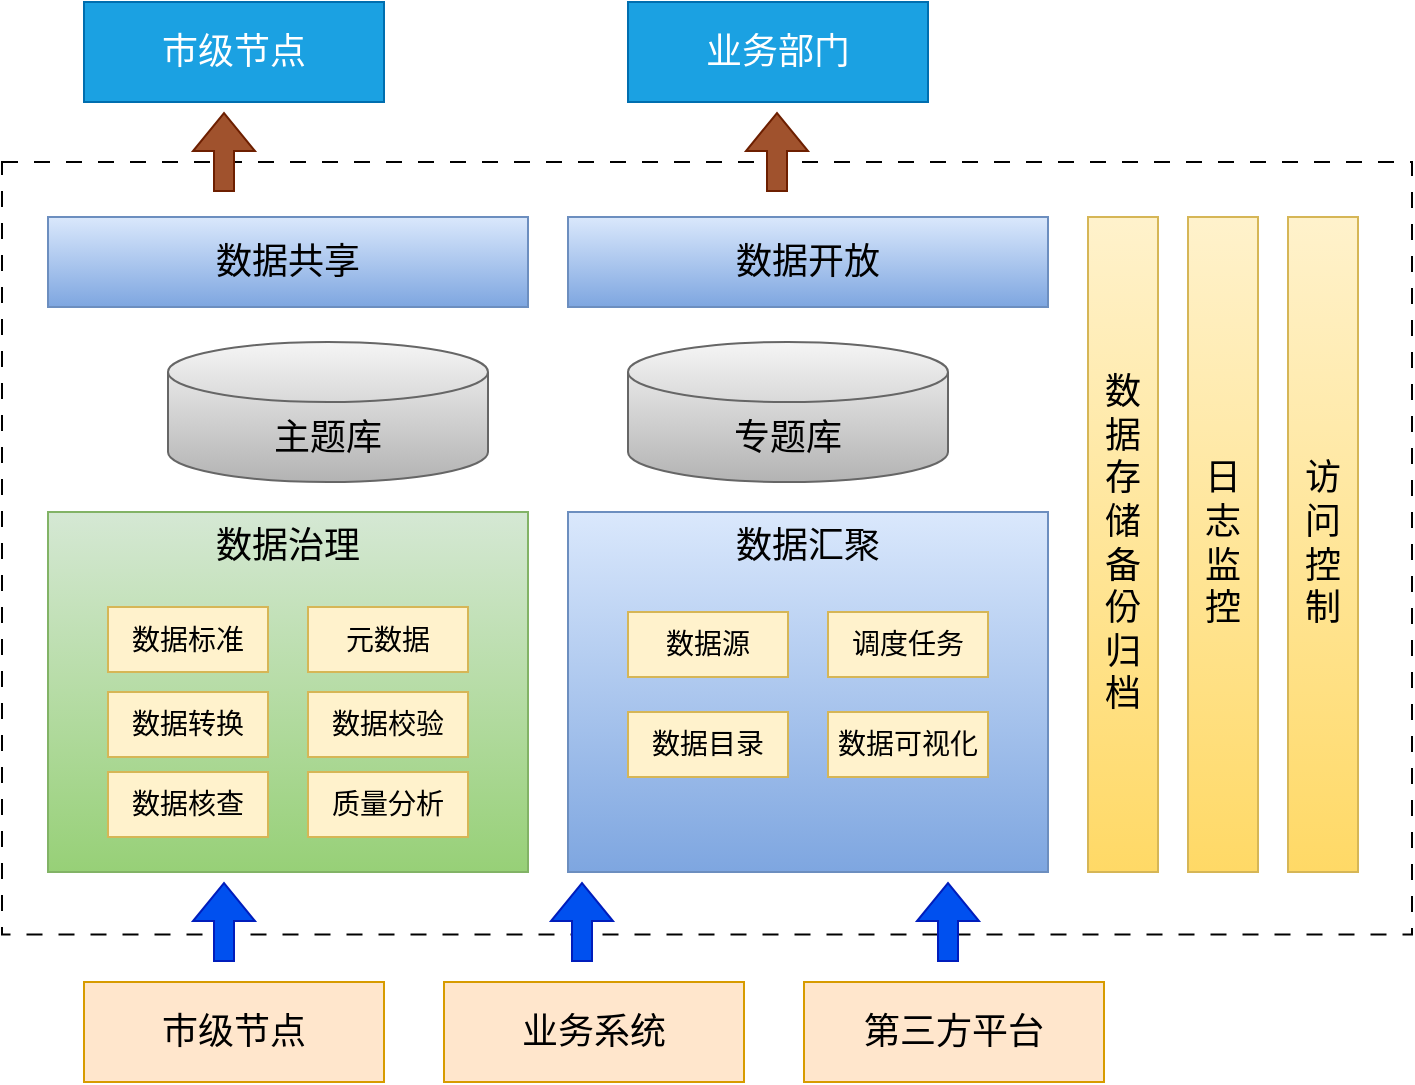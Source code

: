 <mxfile version="22.1.15" type="github">
  <diagram name="第 1 页" id="P0yK9BxI82mzCVYBc7bW">
    <mxGraphModel dx="2247" dy="758" grid="1" gridSize="10" guides="1" tooltips="1" connect="1" arrows="1" fold="1" page="1" pageScale="1" pageWidth="827" pageHeight="1169" math="0" shadow="0">
      <root>
        <mxCell id="0" />
        <mxCell id="1" parent="0" />
        <mxCell id="cJXVrUPONO5RYP6DDQ6k-61" value="" style="group" vertex="1" connectable="0" parent="1">
          <mxGeometry x="-780" y="440" width="705" height="540" as="geometry" />
        </mxCell>
        <mxCell id="cJXVrUPONO5RYP6DDQ6k-4" value="市级节点" style="rounded=0;whiteSpace=wrap;html=1;fontSize=18;fillColor=#ffe6cc;strokeColor=#d79b00;container=0;" vertex="1" parent="cJXVrUPONO5RYP6DDQ6k-61">
          <mxGeometry x="41" y="490" width="150" height="50" as="geometry" />
        </mxCell>
        <mxCell id="cJXVrUPONO5RYP6DDQ6k-41" value="业务系统" style="rounded=0;whiteSpace=wrap;html=1;fontSize=18;fillColor=#ffe6cc;strokeColor=#d79b00;container=0;" vertex="1" parent="cJXVrUPONO5RYP6DDQ6k-61">
          <mxGeometry x="221" y="490" width="150" height="50" as="geometry" />
        </mxCell>
        <mxCell id="cJXVrUPONO5RYP6DDQ6k-42" value="第三方平台" style="rounded=0;whiteSpace=wrap;html=1;fontSize=18;fillColor=#ffe6cc;strokeColor=#d79b00;container=0;" vertex="1" parent="cJXVrUPONO5RYP6DDQ6k-61">
          <mxGeometry x="401" y="490" width="150" height="50" as="geometry" />
        </mxCell>
        <mxCell id="cJXVrUPONO5RYP6DDQ6k-53" value="市级节点" style="rounded=0;whiteSpace=wrap;html=1;fontSize=18;fillColor=#1ba1e2;strokeColor=#006EAF;container=0;fontColor=#ffffff;" vertex="1" parent="cJXVrUPONO5RYP6DDQ6k-61">
          <mxGeometry x="41" width="150" height="50" as="geometry" />
        </mxCell>
        <mxCell id="cJXVrUPONO5RYP6DDQ6k-11" value="" style="rounded=0;whiteSpace=wrap;html=1;fontSize=18;dashed=1;dashPattern=8 8;container=0;" vertex="1" parent="cJXVrUPONO5RYP6DDQ6k-61">
          <mxGeometry y="80" width="705" height="386.25" as="geometry" />
        </mxCell>
        <mxCell id="cJXVrUPONO5RYP6DDQ6k-6" value="日志监控" style="rounded=0;whiteSpace=wrap;html=1;fillColor=#fff2cc;strokeColor=#d6b656;gradientColor=#ffd966;fontSize=18;textDirection=rtl;container=0;" vertex="1" parent="cJXVrUPONO5RYP6DDQ6k-61">
          <mxGeometry x="593" y="107.5" width="35" height="327.5" as="geometry" />
        </mxCell>
        <mxCell id="cJXVrUPONO5RYP6DDQ6k-9" value="数据共享" style="rounded=0;whiteSpace=wrap;html=1;fillColor=#dae8fc;strokeColor=#6c8ebf;gradientColor=#7ea6e0;fontSize=18;container=0;" vertex="1" parent="cJXVrUPONO5RYP6DDQ6k-61">
          <mxGeometry x="23" y="107.5" width="240" height="45" as="geometry" />
        </mxCell>
        <mxCell id="cJXVrUPONO5RYP6DDQ6k-13" value="数据开放" style="rounded=0;whiteSpace=wrap;html=1;fillColor=#dae8fc;strokeColor=#6c8ebf;gradientColor=#7ea6e0;fontSize=18;container=0;" vertex="1" parent="cJXVrUPONO5RYP6DDQ6k-61">
          <mxGeometry x="283" y="107.5" width="240" height="45" as="geometry" />
        </mxCell>
        <mxCell id="cJXVrUPONO5RYP6DDQ6k-14" value="访&lt;br&gt;问&lt;br&gt;控&lt;br&gt;制" style="rounded=0;whiteSpace=wrap;html=1;fillColor=#fff2cc;strokeColor=#d6b656;gradientColor=#ffd966;horizontal=1;fontSize=18;container=0;" vertex="1" parent="cJXVrUPONO5RYP6DDQ6k-61">
          <mxGeometry x="643" y="107.5" width="35" height="327.5" as="geometry" />
        </mxCell>
        <mxCell id="cJXVrUPONO5RYP6DDQ6k-15" value="数&lt;br&gt;据&lt;br&gt;存&lt;br&gt;储&lt;br&gt;备&lt;br&gt;份&lt;br&gt;归&lt;br&gt;档" style="rounded=0;whiteSpace=wrap;html=1;fillColor=#fff2cc;strokeColor=#d6b656;gradientColor=#ffd966;fontSize=18;container=0;" vertex="1" parent="cJXVrUPONO5RYP6DDQ6k-61">
          <mxGeometry x="543" y="107.5" width="35" height="327.5" as="geometry" />
        </mxCell>
        <mxCell id="cJXVrUPONO5RYP6DDQ6k-37" value="主题库" style="shape=cylinder3;whiteSpace=wrap;html=1;boundedLbl=1;backgroundOutline=1;size=15;fontSize=18;fillColor=#f5f5f5;gradientColor=#b3b3b3;strokeColor=#666666;container=0;" vertex="1" parent="cJXVrUPONO5RYP6DDQ6k-61">
          <mxGeometry x="83" y="170" width="160" height="70" as="geometry" />
        </mxCell>
        <mxCell id="cJXVrUPONO5RYP6DDQ6k-38" value="专题库" style="shape=cylinder3;whiteSpace=wrap;html=1;boundedLbl=1;backgroundOutline=1;size=15;fontSize=18;fillColor=#f5f5f5;gradientColor=#b3b3b3;strokeColor=#666666;container=0;" vertex="1" parent="cJXVrUPONO5RYP6DDQ6k-61">
          <mxGeometry x="313" y="170" width="160" height="70" as="geometry" />
        </mxCell>
        <mxCell id="cJXVrUPONO5RYP6DDQ6k-47" value="" style="shape=flexArrow;endArrow=classic;html=1;rounded=0;fillColor=#0050ef;strokeColor=#001DBC;" edge="1" parent="cJXVrUPONO5RYP6DDQ6k-61">
          <mxGeometry width="50" height="50" relative="1" as="geometry">
            <mxPoint x="111" y="480" as="sourcePoint" />
            <mxPoint x="111" y="440" as="targetPoint" />
          </mxGeometry>
        </mxCell>
        <mxCell id="cJXVrUPONO5RYP6DDQ6k-48" value="" style="shape=flexArrow;endArrow=classic;html=1;rounded=0;fillColor=#0050ef;strokeColor=#001DBC;" edge="1" parent="cJXVrUPONO5RYP6DDQ6k-61">
          <mxGeometry width="50" height="50" relative="1" as="geometry">
            <mxPoint x="290" y="480" as="sourcePoint" />
            <mxPoint x="290" y="440" as="targetPoint" />
          </mxGeometry>
        </mxCell>
        <mxCell id="cJXVrUPONO5RYP6DDQ6k-50" value="" style="shape=flexArrow;endArrow=classic;html=1;rounded=0;fillColor=#0050ef;strokeColor=#001DBC;" edge="1" parent="cJXVrUPONO5RYP6DDQ6k-61">
          <mxGeometry width="50" height="50" relative="1" as="geometry">
            <mxPoint x="473" y="480" as="sourcePoint" />
            <mxPoint x="473" y="440" as="targetPoint" />
          </mxGeometry>
        </mxCell>
        <mxCell id="cJXVrUPONO5RYP6DDQ6k-7" value="数据治理" style="rounded=0;whiteSpace=wrap;html=1;fillColor=#d5e8d4;strokeColor=#82b366;gradientColor=#97d077;fontSize=18;verticalAlign=top;container=0;" vertex="1" parent="cJXVrUPONO5RYP6DDQ6k-61">
          <mxGeometry x="23" y="255" width="240" height="180" as="geometry" />
        </mxCell>
        <mxCell id="cJXVrUPONO5RYP6DDQ6k-16" value="数据标准" style="rounded=0;whiteSpace=wrap;html=1;fillColor=#fff2cc;strokeColor=#d6b656;fontSize=14;container=0;" vertex="1" parent="cJXVrUPONO5RYP6DDQ6k-61">
          <mxGeometry x="53" y="302.5" width="80" height="32.5" as="geometry" />
        </mxCell>
        <mxCell id="cJXVrUPONO5RYP6DDQ6k-17" value="元数据" style="rounded=0;whiteSpace=wrap;html=1;fillColor=#fff2cc;strokeColor=#d6b656;fontSize=14;container=0;" vertex="1" parent="cJXVrUPONO5RYP6DDQ6k-61">
          <mxGeometry x="153" y="302.5" width="80" height="32.5" as="geometry" />
        </mxCell>
        <mxCell id="cJXVrUPONO5RYP6DDQ6k-18" value="数据校验" style="rounded=0;whiteSpace=wrap;html=1;fillColor=#fff2cc;strokeColor=#d6b656;fontSize=14;container=0;" vertex="1" parent="cJXVrUPONO5RYP6DDQ6k-61">
          <mxGeometry x="153" y="345" width="80" height="32.5" as="geometry" />
        </mxCell>
        <mxCell id="cJXVrUPONO5RYP6DDQ6k-19" value="数据转换" style="rounded=0;whiteSpace=wrap;html=1;fillColor=#fff2cc;strokeColor=#d6b656;fontSize=14;container=0;" vertex="1" parent="cJXVrUPONO5RYP6DDQ6k-61">
          <mxGeometry x="53" y="345" width="80" height="32.5" as="geometry" />
        </mxCell>
        <mxCell id="cJXVrUPONO5RYP6DDQ6k-20" value="数据核查" style="rounded=0;whiteSpace=wrap;html=1;fillColor=#fff2cc;strokeColor=#d6b656;fontSize=14;container=0;" vertex="1" parent="cJXVrUPONO5RYP6DDQ6k-61">
          <mxGeometry x="53" y="385" width="80" height="32.5" as="geometry" />
        </mxCell>
        <mxCell id="cJXVrUPONO5RYP6DDQ6k-21" value="质量分析" style="rounded=0;whiteSpace=wrap;html=1;fillColor=#fff2cc;strokeColor=#d6b656;fontSize=14;container=0;" vertex="1" parent="cJXVrUPONO5RYP6DDQ6k-61">
          <mxGeometry x="153" y="385" width="80" height="32.5" as="geometry" />
        </mxCell>
        <mxCell id="cJXVrUPONO5RYP6DDQ6k-1" value="数据汇聚" style="rounded=0;whiteSpace=wrap;html=1;fillColor=#dae8fc;strokeColor=#6c8ebf;gradientColor=#7ea6e0;fontSize=18;verticalAlign=top;container=0;" vertex="1" parent="cJXVrUPONO5RYP6DDQ6k-61">
          <mxGeometry x="283" y="255" width="240" height="180" as="geometry" />
        </mxCell>
        <mxCell id="cJXVrUPONO5RYP6DDQ6k-32" value="数据源" style="rounded=0;whiteSpace=wrap;html=1;fillColor=#fff2cc;strokeColor=#d6b656;fontSize=14;container=0;" vertex="1" parent="cJXVrUPONO5RYP6DDQ6k-61">
          <mxGeometry x="313" y="305" width="80" height="32.5" as="geometry" />
        </mxCell>
        <mxCell id="cJXVrUPONO5RYP6DDQ6k-33" value="调度任务" style="rounded=0;whiteSpace=wrap;html=1;fillColor=#fff2cc;strokeColor=#d6b656;fontSize=14;container=0;" vertex="1" parent="cJXVrUPONO5RYP6DDQ6k-61">
          <mxGeometry x="413" y="305" width="80" height="32.5" as="geometry" />
        </mxCell>
        <mxCell id="cJXVrUPONO5RYP6DDQ6k-34" value="数据目录" style="rounded=0;whiteSpace=wrap;html=1;fillColor=#fff2cc;strokeColor=#d6b656;fontSize=14;container=0;" vertex="1" parent="cJXVrUPONO5RYP6DDQ6k-61">
          <mxGeometry x="313" y="355" width="80" height="32.5" as="geometry" />
        </mxCell>
        <mxCell id="cJXVrUPONO5RYP6DDQ6k-35" value="数据可视化" style="rounded=0;whiteSpace=wrap;html=1;fillColor=#fff2cc;strokeColor=#d6b656;fontSize=14;container=0;" vertex="1" parent="cJXVrUPONO5RYP6DDQ6k-61">
          <mxGeometry x="413" y="355" width="80" height="32.5" as="geometry" />
        </mxCell>
        <mxCell id="cJXVrUPONO5RYP6DDQ6k-57" value="" style="shape=flexArrow;endArrow=classic;html=1;rounded=0;fillColor=#a0522d;strokeColor=#6D1F00;" edge="1" parent="cJXVrUPONO5RYP6DDQ6k-61">
          <mxGeometry width="50" height="50" relative="1" as="geometry">
            <mxPoint x="111" y="95" as="sourcePoint" />
            <mxPoint x="111" y="55" as="targetPoint" />
          </mxGeometry>
        </mxCell>
        <mxCell id="cJXVrUPONO5RYP6DDQ6k-58" value="" style="shape=flexArrow;endArrow=classic;html=1;rounded=0;fillColor=#a0522d;strokeColor=#6D1F00;" edge="1" parent="cJXVrUPONO5RYP6DDQ6k-61">
          <mxGeometry width="50" height="50" relative="1" as="geometry">
            <mxPoint x="387.5" y="95" as="sourcePoint" />
            <mxPoint x="387.5" y="55" as="targetPoint" />
          </mxGeometry>
        </mxCell>
        <mxCell id="cJXVrUPONO5RYP6DDQ6k-60" value="业务部门" style="rounded=0;whiteSpace=wrap;html=1;fontSize=18;fillColor=#1ba1e2;strokeColor=#006EAF;container=0;fontColor=#ffffff;" vertex="1" parent="cJXVrUPONO5RYP6DDQ6k-61">
          <mxGeometry x="313" width="150" height="50" as="geometry" />
        </mxCell>
      </root>
    </mxGraphModel>
  </diagram>
</mxfile>
